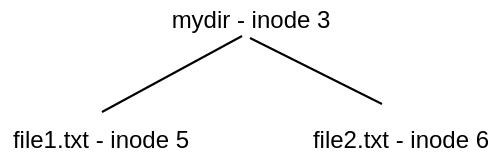 <mxfile version="13.7.9" type="device"><diagram id="qYH77iOIGeU9Z4i7EPOW" name="Page-1"><mxGraphModel dx="1086" dy="806" grid="1" gridSize="10" guides="1" tooltips="1" connect="1" arrows="1" fold="1" page="1" pageScale="1" pageWidth="850" pageHeight="1100" math="0" shadow="0"><root><mxCell id="0"/><mxCell id="1" parent="0"/><mxCell id="pJTw4p4bT0ac0r7A0jQ_-1" value="mydir - inode 3" style="text;html=1;align=center;verticalAlign=middle;resizable=0;points=[];autosize=1;" vertex="1" parent="1"><mxGeometry x="280" y="130" width="90" height="20" as="geometry"/></mxCell><mxCell id="pJTw4p4bT0ac0r7A0jQ_-2" value="file1.txt - inode 5" style="text;html=1;align=center;verticalAlign=middle;resizable=0;points=[];autosize=1;" vertex="1" parent="1"><mxGeometry x="200" y="190" width="100" height="20" as="geometry"/></mxCell><mxCell id="pJTw4p4bT0ac0r7A0jQ_-3" value="file2.txt - inode 6" style="text;html=1;align=center;verticalAlign=middle;resizable=0;points=[];autosize=1;" vertex="1" parent="1"><mxGeometry x="350" y="190" width="100" height="20" as="geometry"/></mxCell><mxCell id="pJTw4p4bT0ac0r7A0jQ_-4" value="" style="endArrow=none;html=1;entryX=0.456;entryY=0.9;entryDx=0;entryDy=0;entryPerimeter=0;exitX=0.51;exitY=-0.2;exitDx=0;exitDy=0;exitPerimeter=0;" edge="1" parent="1" source="pJTw4p4bT0ac0r7A0jQ_-2" target="pJTw4p4bT0ac0r7A0jQ_-1"><mxGeometry width="50" height="50" relative="1" as="geometry"><mxPoint x="400" y="440" as="sourcePoint"/><mxPoint x="450" y="390" as="targetPoint"/></mxGeometry></mxCell><mxCell id="pJTw4p4bT0ac0r7A0jQ_-5" value="" style="endArrow=none;html=1;entryX=0.5;entryY=0.95;entryDx=0;entryDy=0;entryPerimeter=0;exitX=0.41;exitY=-0.4;exitDx=0;exitDy=0;exitPerimeter=0;" edge="1" parent="1" source="pJTw4p4bT0ac0r7A0jQ_-3" target="pJTw4p4bT0ac0r7A0jQ_-1"><mxGeometry width="50" height="50" relative="1" as="geometry"><mxPoint x="400" y="440" as="sourcePoint"/><mxPoint x="450" y="390" as="targetPoint"/></mxGeometry></mxCell></root></mxGraphModel></diagram></mxfile>